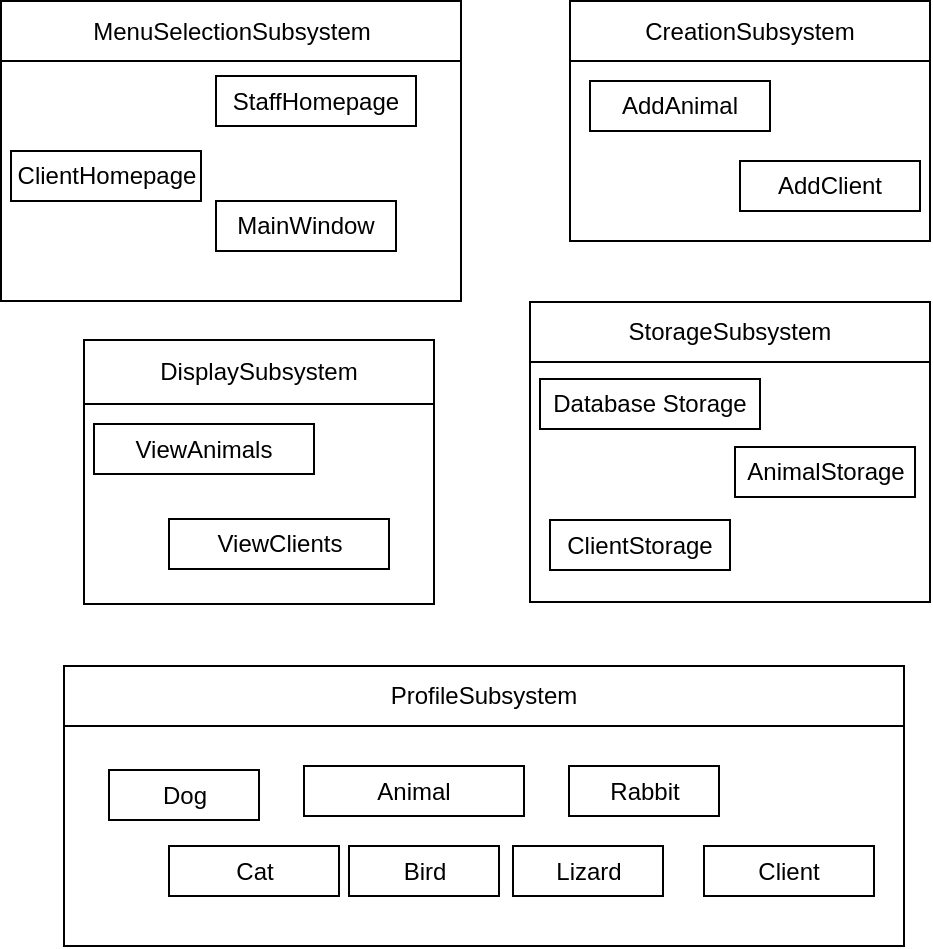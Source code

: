 <mxfile version="10.5.0" type="device"><diagram id="3_WwBW_Q6AVuveacZ0GI" name="Page-1"><mxGraphModel dx="1362" dy="727" grid="1" gridSize="10" guides="1" tooltips="1" connect="1" arrows="1" fold="1" page="1" pageScale="1" pageWidth="827" pageHeight="1169" math="0" shadow="0"><root><mxCell id="0"/><mxCell id="1" parent="0"/><mxCell id="Qlx_a62oqz01HTDcqONC-1" value="" style="rounded=0;whiteSpace=wrap;html=1;" vertex="1" parent="1"><mxGeometry x="80.5" y="37.5" width="230" height="150" as="geometry"/></mxCell><mxCell id="Qlx_a62oqz01HTDcqONC-3" value="MainWindow" style="rounded=0;whiteSpace=wrap;html=1;" vertex="1" parent="1"><mxGeometry x="188" y="137.5" width="90" height="25" as="geometry"/></mxCell><mxCell id="Qlx_a62oqz01HTDcqONC-4" value="ClientHomepage" style="rounded=0;whiteSpace=wrap;html=1;" vertex="1" parent="1"><mxGeometry x="85.5" y="112.5" width="95" height="25" as="geometry"/></mxCell><mxCell id="Qlx_a62oqz01HTDcqONC-5" value="StaffHomepage" style="rounded=0;whiteSpace=wrap;html=1;" vertex="1" parent="1"><mxGeometry x="188" y="75" width="100" height="25" as="geometry"/></mxCell><mxCell id="Qlx_a62oqz01HTDcqONC-6" value="" style="rounded=0;whiteSpace=wrap;html=1;" vertex="1" parent="1"><mxGeometry x="365" y="37.5" width="180" height="120" as="geometry"/></mxCell><mxCell id="Qlx_a62oqz01HTDcqONC-8" value="AddAnimal" style="rounded=0;whiteSpace=wrap;html=1;" vertex="1" parent="1"><mxGeometry x="375" y="77.5" width="90" height="25" as="geometry"/></mxCell><mxCell id="Qlx_a62oqz01HTDcqONC-9" value="AddClient" style="rounded=0;whiteSpace=wrap;html=1;" vertex="1" parent="1"><mxGeometry x="450" y="117.5" width="90" height="25" as="geometry"/></mxCell><mxCell id="Qlx_a62oqz01HTDcqONC-10" value="" style="rounded=0;whiteSpace=wrap;html=1;" vertex="1" parent="1"><mxGeometry x="345" y="188" width="200" height="150" as="geometry"/></mxCell><mxCell id="Qlx_a62oqz01HTDcqONC-12" value="AnimalStorage" style="rounded=0;whiteSpace=wrap;html=1;" vertex="1" parent="1"><mxGeometry x="447.5" y="260.5" width="90" height="25" as="geometry"/></mxCell><mxCell id="Qlx_a62oqz01HTDcqONC-13" value="ClientStorage" style="rounded=0;whiteSpace=wrap;html=1;" vertex="1" parent="1"><mxGeometry x="355" y="297" width="90" height="25" as="geometry"/></mxCell><mxCell id="Qlx_a62oqz01HTDcqONC-14" value="Database Storage" style="rounded=0;whiteSpace=wrap;html=1;" vertex="1" parent="1"><mxGeometry x="350" y="226.5" width="110" height="25" as="geometry"/></mxCell><mxCell id="Qlx_a62oqz01HTDcqONC-15" value="" style="rounded=0;whiteSpace=wrap;html=1;" vertex="1" parent="1"><mxGeometry x="112" y="370" width="420" height="140" as="geometry"/></mxCell><mxCell id="Qlx_a62oqz01HTDcqONC-17" value="Animal" style="rounded=0;whiteSpace=wrap;html=1;" vertex="1" parent="1"><mxGeometry x="232" y="420" width="110" height="25" as="geometry"/></mxCell><mxCell id="Qlx_a62oqz01HTDcqONC-18" value="Cat" style="rounded=0;whiteSpace=wrap;html=1;" vertex="1" parent="1"><mxGeometry x="164.5" y="460" width="85" height="25" as="geometry"/></mxCell><mxCell id="Qlx_a62oqz01HTDcqONC-19" value="Bird" style="rounded=0;whiteSpace=wrap;html=1;" vertex="1" parent="1"><mxGeometry x="254.5" y="460" width="75" height="25" as="geometry"/></mxCell><mxCell id="Qlx_a62oqz01HTDcqONC-20" value="Lizard" style="rounded=0;whiteSpace=wrap;html=1;" vertex="1" parent="1"><mxGeometry x="336.5" y="460" width="75" height="25" as="geometry"/></mxCell><mxCell id="Qlx_a62oqz01HTDcqONC-21" value="Rabbit" style="rounded=0;whiteSpace=wrap;html=1;" vertex="1" parent="1"><mxGeometry x="364.5" y="420" width="75" height="25" as="geometry"/></mxCell><mxCell id="Qlx_a62oqz01HTDcqONC-22" value="Dog" style="rounded=0;whiteSpace=wrap;html=1;" vertex="1" parent="1"><mxGeometry x="134.5" y="422" width="75" height="25" as="geometry"/></mxCell><mxCell id="Qlx_a62oqz01HTDcqONC-23" value="Client" style="rounded=0;whiteSpace=wrap;html=1;" vertex="1" parent="1"><mxGeometry x="432" y="460" width="85" height="25" as="geometry"/></mxCell><mxCell id="Qlx_a62oqz01HTDcqONC-24" value="" style="rounded=0;whiteSpace=wrap;html=1;" vertex="1" parent="1"><mxGeometry x="122" y="207" width="175" height="132" as="geometry"/></mxCell><mxCell id="Qlx_a62oqz01HTDcqONC-26" value="ViewClients" style="rounded=0;whiteSpace=wrap;html=1;" vertex="1" parent="1"><mxGeometry x="164.5" y="296.5" width="110" height="25" as="geometry"/></mxCell><mxCell id="Qlx_a62oqz01HTDcqONC-27" value="ViewAnimals" style="rounded=0;whiteSpace=wrap;html=1;" vertex="1" parent="1"><mxGeometry x="127" y="249" width="110" height="25" as="geometry"/></mxCell><mxCell id="Qlx_a62oqz01HTDcqONC-30" value="MenuSelectionSubsystem" style="rounded=0;whiteSpace=wrap;html=1;" vertex="1" parent="1"><mxGeometry x="80.5" y="37.5" width="230" height="30" as="geometry"/></mxCell><mxCell id="Qlx_a62oqz01HTDcqONC-31" value="CreationSubsystem" style="rounded=0;whiteSpace=wrap;html=1;" vertex="1" parent="1"><mxGeometry x="365" y="37.5" width="180" height="30" as="geometry"/></mxCell><mxCell id="Qlx_a62oqz01HTDcqONC-32" value="DisplaySubsystem" style="rounded=0;whiteSpace=wrap;html=1;" vertex="1" parent="1"><mxGeometry x="122" y="207" width="175" height="32" as="geometry"/></mxCell><mxCell id="Qlx_a62oqz01HTDcqONC-33" value="StorageSubsystem" style="rounded=0;whiteSpace=wrap;html=1;" vertex="1" parent="1"><mxGeometry x="345" y="188" width="200" height="30" as="geometry"/></mxCell><mxCell id="Qlx_a62oqz01HTDcqONC-35" value="ProfileSubsystem" style="rounded=0;whiteSpace=wrap;html=1;" vertex="1" parent="1"><mxGeometry x="112" y="370" width="420" height="30" as="geometry"/></mxCell></root></mxGraphModel></diagram></mxfile>